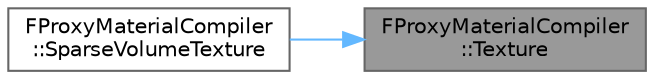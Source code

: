 digraph "FProxyMaterialCompiler::Texture"
{
 // INTERACTIVE_SVG=YES
 // LATEX_PDF_SIZE
  bgcolor="transparent";
  edge [fontname=Helvetica,fontsize=10,labelfontname=Helvetica,labelfontsize=10];
  node [fontname=Helvetica,fontsize=10,shape=box,height=0.2,width=0.4];
  rankdir="RL";
  Node1 [id="Node000001",label="FProxyMaterialCompiler\l::Texture",height=0.2,width=0.4,color="gray40", fillcolor="grey60", style="filled", fontcolor="black",tooltip=" "];
  Node1 -> Node2 [id="edge1_Node000001_Node000002",dir="back",color="steelblue1",style="solid",tooltip=" "];
  Node2 [id="Node000002",label="FProxyMaterialCompiler\l::SparseVolumeTexture",height=0.2,width=0.4,color="grey40", fillcolor="white", style="filled",URL="$dc/d28/classFProxyMaterialCompiler.html#af05bb72a8c083392fbc4a3c62699e82c",tooltip="Register a sparse volume texture to be sampled."];
}
